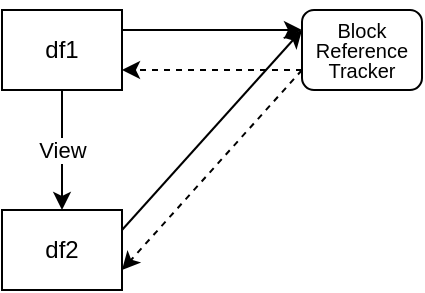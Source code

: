 <mxfile version="21.1.2" type="device">
  <diagram name="Page-1" id="MT_eSa0acJeNsID9RUIV">
    <mxGraphModel dx="422" dy="248" grid="1" gridSize="10" guides="1" tooltips="1" connect="1" arrows="1" fold="1" page="1" pageScale="1" pageWidth="850" pageHeight="1100" math="0" shadow="0">
      <root>
        <mxCell id="0" />
        <mxCell id="1" parent="0" />
        <mxCell id="NRAe5ARmB8Q0SLDfqDeR-1" value="df1" style="rounded=0;whiteSpace=wrap;html=1;" parent="1" vertex="1">
          <mxGeometry x="40" y="40" width="60" height="40" as="geometry" />
        </mxCell>
        <mxCell id="NRAe5ARmB8Q0SLDfqDeR-2" value="df2" style="rounded=0;whiteSpace=wrap;html=1;" parent="1" vertex="1">
          <mxGeometry x="40" y="140" width="60" height="40" as="geometry" />
        </mxCell>
        <mxCell id="NRAe5ARmB8Q0SLDfqDeR-3" value="" style="endArrow=classic;html=1;rounded=0;exitX=0.5;exitY=1;exitDx=0;exitDy=0;entryX=0.5;entryY=0;entryDx=0;entryDy=0;" parent="1" source="NRAe5ARmB8Q0SLDfqDeR-1" target="NRAe5ARmB8Q0SLDfqDeR-2" edge="1">
          <mxGeometry relative="1" as="geometry">
            <mxPoint x="150" y="100" as="sourcePoint" />
            <mxPoint x="250" y="100" as="targetPoint" />
          </mxGeometry>
        </mxCell>
        <mxCell id="NRAe5ARmB8Q0SLDfqDeR-4" value="View" style="edgeLabel;resizable=0;html=1;align=center;verticalAlign=middle;" parent="NRAe5ARmB8Q0SLDfqDeR-3" connectable="0" vertex="1">
          <mxGeometry relative="1" as="geometry" />
        </mxCell>
        <mxCell id="NRAe5ARmB8Q0SLDfqDeR-5" value="&lt;p style=&quot;line-height: 100%; font-size: 10px;&quot;&gt;&lt;font style=&quot;font-size: 10px;&quot;&gt;Block Reference Tracker&lt;/font&gt;&lt;/p&gt;" style="rounded=1;whiteSpace=wrap;html=1;" parent="1" vertex="1">
          <mxGeometry x="190" y="40" width="60" height="40" as="geometry" />
        </mxCell>
        <mxCell id="NRAe5ARmB8Q0SLDfqDeR-6" value="" style="endArrow=classic;html=1;rounded=0;exitX=1;exitY=0.25;exitDx=0;exitDy=0;entryX=0;entryY=0.25;entryDx=0;entryDy=0;" parent="1" source="NRAe5ARmB8Q0SLDfqDeR-1" target="NRAe5ARmB8Q0SLDfqDeR-5" edge="1">
          <mxGeometry relative="1" as="geometry">
            <mxPoint x="260" y="240" as="sourcePoint" />
            <mxPoint x="360" y="240" as="targetPoint" />
          </mxGeometry>
        </mxCell>
        <mxCell id="NRAe5ARmB8Q0SLDfqDeR-8" value="" style="endArrow=classic;html=1;rounded=0;exitX=0;exitY=0.75;exitDx=0;exitDy=0;entryX=1;entryY=0.75;entryDx=0;entryDy=0;dashed=1;" parent="1" source="NRAe5ARmB8Q0SLDfqDeR-5" target="NRAe5ARmB8Q0SLDfqDeR-1" edge="1">
          <mxGeometry relative="1" as="geometry">
            <mxPoint x="260" y="240" as="sourcePoint" />
            <mxPoint x="360" y="240" as="targetPoint" />
          </mxGeometry>
        </mxCell>
        <mxCell id="NRAe5ARmB8Q0SLDfqDeR-12" value="" style="endArrow=classic;html=1;rounded=0;entryX=0;entryY=0.25;entryDx=0;entryDy=0;exitX=1;exitY=0.25;exitDx=0;exitDy=0;" parent="1" source="NRAe5ARmB8Q0SLDfqDeR-2" target="NRAe5ARmB8Q0SLDfqDeR-5" edge="1">
          <mxGeometry relative="1" as="geometry">
            <mxPoint x="130" y="120" as="sourcePoint" />
            <mxPoint x="190" y="150" as="targetPoint" />
          </mxGeometry>
        </mxCell>
        <mxCell id="NRAe5ARmB8Q0SLDfqDeR-14" value="" style="endArrow=classic;html=1;rounded=0;exitX=0;exitY=0.75;exitDx=0;exitDy=0;dashed=1;entryX=1;entryY=0.75;entryDx=0;entryDy=0;" parent="1" source="NRAe5ARmB8Q0SLDfqDeR-5" target="NRAe5ARmB8Q0SLDfqDeR-2" edge="1">
          <mxGeometry relative="1" as="geometry">
            <mxPoint x="190" y="170" as="sourcePoint" />
            <mxPoint x="140" y="220" as="targetPoint" />
          </mxGeometry>
        </mxCell>
      </root>
    </mxGraphModel>
  </diagram>
</mxfile>

